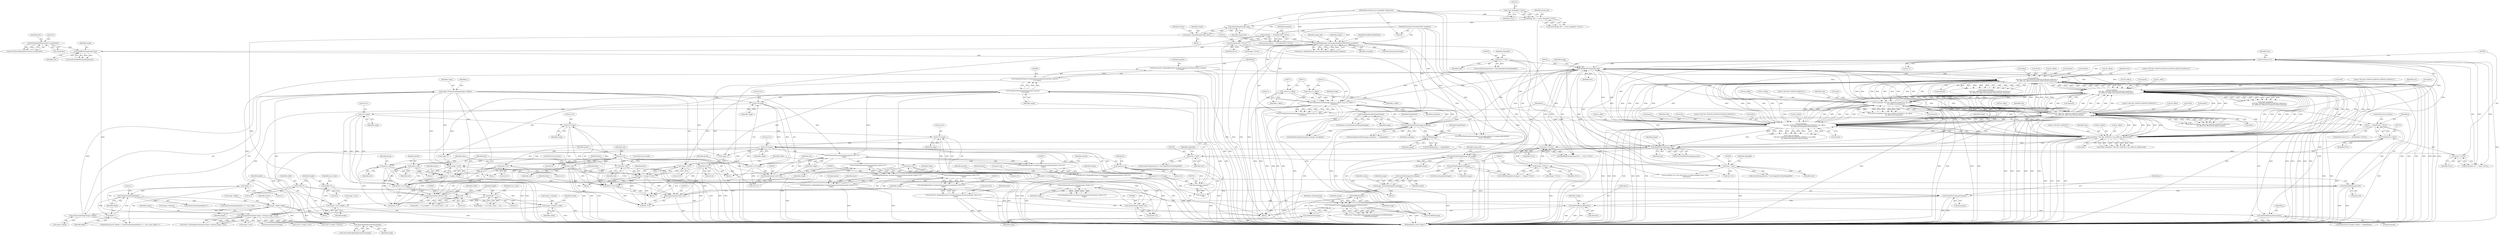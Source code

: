 digraph "0_ImageMagick_a8f9c2aabed37cd6a728532d1aed13ae0f3dfd78@pointer" {
"1000764" [label="(Call,SetPixelAlpha(q,pixel.opacity))"];
"1000737" [label="(Call,SetPixelBlue(q,pixel.blue))"];
"1000732" [label="(Call,SetPixelGreen(q,pixel.green))"];
"1000727" [label="(Call,SetPixelRed(q,pixel.red))"];
"1000721" [label="(Call,q == (PixelPacket *) NULL)"];
"1000707" [label="(Call,q=GetAuthenticPixels(image,(ssize_t) x_offset,(ssize_t) y_offset,1,1,\n          exception))"];
"1000709" [label="(Call,GetAuthenticPixels(image,(ssize_t) x_offset,(ssize_t) y_offset,1,1,\n          exception))"];
"1000438" [label="(Call,ReadBlobString(image,text))"];
"1000771" [label="(Call,SyncAuthenticPixels(image,exception))"];
"1000751" [label="(Call,GetAuthenticIndexQueue(image))"];
"1000104" [label="(MethodParameterIn,ExceptionInfo *exception)"];
"1000380" [label="(Call,SetImageBackgroundColor(image))"];
"1000292" [label="(Call,SetImageExtent(image,image->columns,image->rows))"];
"1000792" [label="(Call,ReadBlobString(image,text))"];
"1000778" [label="(Call,EOFBlob(image))"];
"1000508" [label="(Call,sscanf(text,\n                  \"%ld,%ld: (%lf%*[%,]%lf%*[%,]%lf%*[%,]%lf%*[%,]%lf%*[%,]\",\n                  &x_offset,&y_offset,&red,&green,&blue,&index,&opacity))"];
"1000555" [label="(Call,sscanf(text,\n                  \"%ld,%ld: (%lf%*[%,]%lf%*[%,]%lf%*[%,]%lf%*[%,]\",\n                  &x_offset,&y_offset,&red,&green,&blue,&opacity))"];
"1000461" [label="(Call,sscanf(text,\"%ld,%ld: (%lf%*[%,]%lf%*[%,]\",&x_offset,\n                  &y_offset,&red,&opacity))"];
"1000573" [label="(Call,sscanf(text,\"%ld,%ld: (%lf%*[%,]%lf%*[%,]%lf%*[%,]\",\n              &x_offset,&y_offset,&red,&green,&blue))"];
"1000481" [label="(Call,sscanf(text,\"%ld,%ld: (%lf%*[%,]\",&x_offset,&y_offset,&red))"];
"1000528" [label="(Call,sscanf(text,\n              \"%ld,%ld: (%lf%*[%,]%lf%*[%,]%lf%*[%,]%lf%*[%,]\",&x_offset,\n              &y_offset,&red,&green,&blue,&index))"];
"1000589" [label="(Call,strchr(text,'%'))"];
"1000203" [label="(Call,(char *) text)"];
"1000197" [label="(Call,ReadBlobString(image,text))"];
"1000170" [label="(Call,OpenBlob(image_info,image,ReadBinaryBlobMode,exception))"];
"1000166" [label="(Call,AcquireImage(image_info))"];
"1000126" [label="(Call,image_info != (const ImageInfo *) NULL)"];
"1000103" [label="(MethodParameterIn,const ImageInfo *image_info)"];
"1000128" [label="(Call,(const ImageInfo *) NULL)"];
"1000164" [label="(Call,image=AcquireImage(image_info))"];
"1000153" [label="(Call,exception != (ExceptionInfo *) NULL)"];
"1000155" [label="(Call,(ExceptionInfo *) NULL)"];
"1000190" [label="(Call,ResetMagickMemory(text,0,sizeof(text)))"];
"1000845" [label="(Call,(char *) text)"];
"1000798" [label="(Call,(char *) text)"];
"1000831" [label="(Call,SetImageProgress(image,LoadImagesTag,TellBlob(image),\n          GetBlobSize(image)))"];
"1000836" [label="(Call,GetBlobSize(image))"];
"1000834" [label="(Call,TellBlob(image))"];
"1000825" [label="(Call,image=SyncNextImageInList(image))"];
"1000827" [label="(Call,SyncNextImageInList(image))"];
"1000811" [label="(Call,GetNextImageInList(image))"];
"1000806" [label="(Call,AcquireNextImage(image_info,image))"];
"1000263" [label="(Call,image->columns=width)"];
"1000250" [label="(Call,width == 0)"];
"1000215" [label="(Call,width=0)"];
"1000268" [label="(Call,image->rows=height)"];
"1000254" [label="(Call,height == 0)"];
"1000218" [label="(Call,height=0)"];
"1000711" [label="(Call,(ssize_t) x_offset)"];
"1000714" [label="(Call,(ssize_t) y_offset)"];
"1000723" [label="(Call,(PixelPacket *) NULL)"];
"1000592" [label="(Call,(char *) NULL)"];
"1000441" [label="(Call,(char *) NULL)"];
"1000813" [label="(Call,(Image *) NULL)"];
"1000642" [label="(Call,pixel.red=(MagickRealType) ScaleAnyToQuantum((QuantumAny) (red+0.5),\n          range))"];
"1000646" [label="(Call,(MagickRealType) ScaleAnyToQuantum((QuantumAny) (red+0.5),\n          range))"];
"1000648" [label="(Call,ScaleAnyToQuantum((QuantumAny) (red+0.5),\n          range))"];
"1000649" [label="(Call,(QuantumAny) (red+0.5))"];
"1000596" [label="(Call,red*=0.01*range)"];
"1000598" [label="(Call,0.01*range)"];
"1000382" [label="(Call,range=GetQuantumRange(image->depth))"];
"1000384" [label="(Call,GetQuantumRange(image->depth))"];
"1000285" [label="(Call,image->depth=depth)"];
"1000279" [label="(Call,GetQuantumRange(depth))"];
"1000283" [label="(Call,depth++)"];
"1000274" [label="(Call,depth=1)"];
"1000700" [label="(Call,ScaleAnyToQuantum((QuantumAny) (opacity+\n          0.5),range))"];
"1000701" [label="(Call,(QuantumAny) (opacity+\n          0.5))"];
"1000616" [label="(Call,opacity*=0.01*range)"];
"1000618" [label="(Call,0.01*range)"];
"1000613" [label="(Call,0.01*range)"];
"1000608" [label="(Call,0.01*range)"];
"1000603" [label="(Call,0.01*range)"];
"1000419" [label="(Call,opacity=0.0)"];
"1000687" [label="(Call,ScaleAnyToQuantum((QuantumAny) (index+0.5),\n          range))"];
"1000688" [label="(Call,(QuantumAny) (index+0.5))"];
"1000416" [label="(Call,index=0.0)"];
"1000611" [label="(Call,index*=0.01*range)"];
"1000674" [label="(Call,ScaleAnyToQuantum((QuantumAny) (blue+0.5),\n          range))"];
"1000675" [label="(Call,(QuantumAny) (blue+0.5))"];
"1000606" [label="(Call,blue*=0.01*range)"];
"1000493" [label="(Call,blue=red)"];
"1000407" [label="(Call,red=0.0)"];
"1000413" [label="(Call,blue=0.0)"];
"1000475" [label="(Call,blue=red)"];
"1000635" [label="(Call,blue+=(range+1)/2.0)"];
"1000637" [label="(Call,(range+1)/2.0)"];
"1000661" [label="(Call,ScaleAnyToQuantum((QuantumAny) (green+0.5),\n          range))"];
"1000662" [label="(Call,(QuantumAny) (green+0.5))"];
"1000628" [label="(Call,green+=(range+1)/2.0)"];
"1000630" [label="(Call,(range+1)/2.0)"];
"1000410" [label="(Call,green=0.0)"];
"1000601" [label="(Call,green*=0.01*range)"];
"1000490" [label="(Call,green=red)"];
"1000472" [label="(Call,green=red)"];
"1000655" [label="(Call,pixel.green=(MagickRealType) ScaleAnyToQuantum((QuantumAny) (green+0.5),\n          range))"];
"1000659" [label="(Call,(MagickRealType) ScaleAnyToQuantum((QuantumAny) (green+0.5),\n          range))"];
"1000668" [label="(Call,pixel.blue=(MagickRealType) ScaleAnyToQuantum((QuantumAny) (blue+0.5),\n          range))"];
"1000672" [label="(Call,(MagickRealType) ScaleAnyToQuantum((QuantumAny) (blue+0.5),\n          range))"];
"1000694" [label="(Call,pixel.opacity=(MagickRealType) ScaleAnyToQuantum((QuantumAny) (opacity+\n          0.5),range))"];
"1000698" [label="(Call,(MagickRealType) ScaleAnyToQuantum((QuantumAny) (opacity+\n          0.5),range))"];
"1000694" [label="(Call,pixel.opacity=(MagickRealType) ScaleAnyToQuantum((QuantumAny) (opacity+\n          0.5),range))"];
"1000749" [label="(Call,indexes=GetAuthenticIndexQueue(image))"];
"1000383" [label="(Identifier,range)"];
"1000191" [label="(Identifier,text)"];
"1000667" [label="(Identifier,range)"];
"1000410" [label="(Call,green=0.0)"];
"1000562" [label="(Call,&red)"];
"1000557" [label="(Literal,\"%ld,%ld: (%lf%*[%,]%lf%*[%,]%lf%*[%,]%lf%*[%,]\")"];
"1000556" [label="(Identifier,text)"];
"1000610" [label="(Identifier,range)"];
"1000491" [label="(Identifier,green)"];
"1000199" [label="(Identifier,text)"];
"1000725" [label="(Identifier,NULL)"];
"1000281" [label="(Literal,1)"];
"1000566" [label="(Call,&blue)"];
"1000764" [label="(Call,SetPixelAlpha(q,pixel.opacity))"];
"1000845" [label="(Call,(char *) text)"];
"1000770" [label="(Call,SyncAuthenticPixels(image,exception) == MagickFalse)"];
"1000649" [label="(Call,(QuantumAny) (red+0.5))"];
"1000285" [label="(Call,image->depth=depth)"];
"1000509" [label="(Identifier,text)"];
"1000672" [label="(Call,(MagickRealType) ScaleAnyToQuantum((QuantumAny) (blue+0.5),\n          range))"];
"1000126" [label="(Call,image_info != (const ImageInfo *) NULL)"];
"1000708" [label="(Identifier,q)"];
"1000714" [label="(Call,(ssize_t) y_offset)"];
"1000835" [label="(Identifier,image)"];
"1000250" [label="(Call,width == 0)"];
"1000825" [label="(Call,image=SyncNextImageInList(image))"];
"1000394" [label="(Call,(ssize_t) image->rows)"];
"1000844" [label="(Call,LocaleNCompare((char *) text,MagickID,strlen(MagickID)))"];
"1000495" [label="(Identifier,red)"];
"1000588" [label="(Call,strchr(text,'%') != (char *) NULL)"];
"1000292" [label="(Call,SetImageExtent(image,image->columns,image->rows))"];
"1000416" [label="(Call,index=0.0)"];
"1000437" [label="(Call,ReadBlobString(image,text) == (char *) NULL)"];
"1000510" [label="(Literal,\"%ld,%ld: (%lf%*[%,]%lf%*[%,]%lf%*[%,]%lf%*[%,]%lf%*[%,]\")"];
"1000601" [label="(Call,green*=0.01*range)"];
"1000267" [label="(Identifier,width)"];
"1000664" [label="(Call,green+0.5)"];
"1000805" [label="(Block,)"];
"1000793" [label="(Identifier,image)"];
"1000627" [label="(Block,)"];
"1000103" [label="(MethodParameterIn,const ImageInfo *image_info)"];
"1000614" [label="(Literal,0.01)"];
"1000589" [label="(Call,strchr(text,'%'))"];
"1000680" [label="(Identifier,range)"];
"1000659" [label="(Call,(MagickRealType) ScaleAnyToQuantum((QuantumAny) (green+0.5),\n          range))"];
"1000412" [label="(Literal,0.0)"];
"1000772" [label="(Identifier,image)"];
"1000654" [label="(Identifier,range)"];
"1000105" [label="(Block,)"];
"1000508" [label="(Call,sscanf(text,\n                  \"%ld,%ld: (%lf%*[%,]%lf%*[%,]%lf%*[%,]%lf%*[%,]%lf%*[%,]\",\n                  &x_offset,&y_offset,&red,&green,&blue,&index,&opacity))"];
"1000479" [label="(Call,(void) sscanf(text,\"%ld,%ld: (%lf%*[%,]\",&x_offset,&y_offset,&red))"];
"1000483" [label="(Literal,\"%ld,%ld: (%lf%*[%,]\")"];
"1000277" [label="(Call,(GetQuantumRange(depth)+1) < max_value)"];
"1000598" [label="(Call,0.01*range)"];
"1000738" [label="(Identifier,q)"];
"1000695" [label="(Call,pixel.opacity)"];
"1000575" [label="(Literal,\"%ld,%ld: (%lf%*[%,]%lf%*[%,]%lf%*[%,]\")"];
"1000254" [label="(Call,height == 0)"];
"1000439" [label="(Identifier,image)"];
"1000249" [label="(Call,(width == 0) || (height == 0) || (max_value == 0))"];
"1000751" [label="(Call,GetAuthenticIndexQueue(image))"];
"1000493" [label="(Call,blue=red)"];
"1000798" [label="(Call,(char *) text)"];
"1000401" [label="(Block,)"];
"1000256" [label="(Literal,0)"];
"1000619" [label="(Literal,0.01)"];
"1000827" [label="(Call,SyncNextImageInList(image))"];
"1000470" [label="(Call,&opacity)"];
"1000174" [label="(Identifier,exception)"];
"1000800" [label="(Identifier,text)"];
"1000464" [label="(Call,&x_offset)"];
"1000195" [label="(Call,(void) ReadBlobString(image,text))"];
"1000578" [label="(Call,&y_offset)"];
"1000188" [label="(Call,(void) ResetMagickMemory(text,0,sizeof(text)))"];
"1000533" [label="(Call,&y_offset)"];
"1000490" [label="(Call,green=red)"];
"1000752" [label="(Identifier,image)"];
"1000726" [label="(ControlStructure,continue;)"];
"1000778" [label="(Call,EOFBlob(image))"];
"1000218" [label="(Call,height=0)"];
"1000605" [label="(Identifier,range)"];
"1000519" [label="(Call,&blue)"];
"1000428" [label="(Call,(ssize_t) image->columns)"];
"1000701" [label="(Call,(QuantumAny) (opacity+\n          0.5))"];
"1000643" [label="(Call,pixel.red)"];
"1000515" [label="(Call,&red)"];
"1000739" [label="(Call,pixel.blue)"];
"1000558" [label="(Call,&x_offset)"];
"1000624" [label="(Identifier,image)"];
"1000629" [label="(Identifier,green)"];
"1000494" [label="(Identifier,blue)"];
"1000216" [label="(Identifier,width)"];
"1000766" [label="(Call,pixel.opacity)"];
"1000811" [label="(Call,GetNextImageInList(image))"];
"1000173" [label="(Identifier,ReadBinaryBlobMode)"];
"1000831" [label="(Call,SetImageProgress(image,LoadImagesTag,TellBlob(image),\n          GetBlobSize(image)))"];
"1000721" [label="(Call,q == (PixelPacket *) NULL)"];
"1000611" [label="(Call,index*=0.01*range)"];
"1000716" [label="(Identifier,y_offset)"];
"1000496" [label="(ControlStructure,break;)"];
"1000819" [label="(Call,DestroyImageList(image))"];
"1000531" [label="(Call,&x_offset)"];
"1000206" [label="(Identifier,MagickID)"];
"1000408" [label="(Identifier,red)"];
"1000812" [label="(Identifier,image)"];
"1000417" [label="(Identifier,index)"];
"1000537" [label="(Call,&green)"];
"1000810" [label="(Call,GetNextImageInList(image) == (Image *) NULL)"];
"1000668" [label="(Call,pixel.blue=(MagickRealType) ScaleAnyToQuantum((QuantumAny) (blue+0.5),\n          range))"];
"1000407" [label="(Call,red=0.0)"];
"1000837" [label="(Identifier,image)"];
"1000737" [label="(Call,SetPixelBlue(q,pixel.blue))"];
"1000263" [label="(Call,image->columns=width)"];
"1000193" [label="(Call,sizeof(text))"];
"1000595" [label="(Block,)"];
"1000274" [label="(Call,depth=1)"];
"1000280" [label="(Identifier,depth)"];
"1000661" [label="(Call,ScaleAnyToQuantum((QuantumAny) (green+0.5),\n          range))"];
"1000275" [label="(Identifier,depth)"];
"1000711" [label="(Call,(ssize_t) x_offset)"];
"1000571" [label="(Call,(void) sscanf(text,\"%ld,%ld: (%lf%*[%,]%lf%*[%,]%lf%*[%,]\",\n              &x_offset,&y_offset,&red,&green,&blue))"];
"1000651" [label="(Call,red+0.5)"];
"1000276" [label="(Literal,1)"];
"1000564" [label="(Call,&green)"];
"1000648" [label="(Call,ScaleAnyToQuantum((QuantumAny) (red+0.5),\n          range))"];
"1000171" [label="(Identifier,image_info)"];
"1000463" [label="(Literal,\"%ld,%ld: (%lf%*[%,]%lf%*[%,]\")"];
"1000421" [label="(Literal,0.0)"];
"1000305" [label="(Call,InheritException(exception,&image->exception))"];
"1000458" [label="(Block,)"];
"1000794" [label="(Identifier,text)"];
"1000232" [label="(Call,sscanf(text+32,\"%lu,%lu,%lu,%s\",&width,&height,&max_value,\n      colorspace))"];
"1000644" [label="(Identifier,pixel)"];
"1000541" [label="(Call,&index)"];
"1000612" [label="(Identifier,index)"];
"1000723" [label="(Call,(PixelPacket *) NULL)"];
"1000478" [label="(ControlStructure,break;)"];
"1000720" [label="(ControlStructure,if (q == (PixelPacket *) NULL))"];
"1000631" [label="(Call,range+1)"];
"1000822" [label="(Call,(Image *) NULL)"];
"1000637" [label="(Call,(range+1)/2.0)"];
"1000727" [label="(Call,SetPixelRed(q,pixel.red))"];
"1000513" [label="(Call,&y_offset)"];
"1000477" [label="(Identifier,red)"];
"1000253" [label="(Call,(height == 0) || (max_value == 0))"];
"1000205" [label="(Identifier,text)"];
"1000688" [label="(Call,(QuantumAny) (index+0.5))"];
"1000655" [label="(Call,pixel.green=(MagickRealType) ScaleAnyToQuantum((QuantumAny) (green+0.5),\n          range))"];
"1000289" [label="(Identifier,depth)"];
"1000604" [label="(Literal,0.01)"];
"1000718" [label="(Literal,1)"];
"1000528" [label="(Call,sscanf(text,\n              \"%ld,%ld: (%lf%*[%,]%lf%*[%,]%lf%*[%,]%lf%*[%,]\",&x_offset,\n              &y_offset,&red,&green,&blue,&index))"];
"1000203" [label="(Call,(char *) text)"];
"1000172" [label="(Identifier,image)"];
"1000219" [label="(Identifier,height)"];
"1000155" [label="(Call,(ExceptionInfo *) NULL)"];
"1000482" [label="(Identifier,text)"];
"1000774" [label="(Identifier,MagickFalse)"];
"1000198" [label="(Identifier,image)"];
"1000848" [label="(Identifier,MagickID)"];
"1000125" [label="(Call,assert(image_info != (const ImageInfo *) NULL))"];
"1000782" [label="(Call,ThrowFileException(exception,CorruptImageError,\"UnexpectedEndOfFile\",\n          image->filename))"];
"1000255" [label="(Identifier,height)"];
"1000165" [label="(Identifier,image)"];
"1000279" [label="(Call,GetQuantumRange(depth))"];
"1000385" [label="(Call,image->depth)"];
"1000414" [label="(Identifier,blue)"];
"1000733" [label="(Identifier,q)"];
"1000438" [label="(Call,ReadBlobString(image,text))"];
"1000729" [label="(Call,pixel.red)"];
"1000828" [label="(Identifier,image)"];
"1000634" [label="(Literal,2.0)"];
"1000459" [label="(Call,(void) sscanf(text,\"%ld,%ld: (%lf%*[%,]%lf%*[%,]\",&x_offset,\n                  &y_offset,&red,&opacity))"];
"1000728" [label="(Identifier,q)"];
"1000709" [label="(Call,GetAuthenticPixels(image,(ssize_t) x_offset,(ssize_t) y_offset,1,1,\n          exception))"];
"1000693" [label="(Identifier,range)"];
"1000252" [label="(Literal,0)"];
"1000424" [label="(Identifier,x)"];
"1000197" [label="(Call,ReadBlobString(image,text))"];
"1000167" [label="(Identifier,image_info)"];
"1000836" [label="(Call,GetBlobSize(image))"];
"1000854" [label="(Call,CloseBlob(image))"];
"1000717" [label="(Literal,1)"];
"1000599" [label="(Literal,0.01)"];
"1000580" [label="(Call,&red)"];
"1000272" [label="(Identifier,height)"];
"1000378" [label="(Call,(void) SetImageBackgroundColor(image))"];
"1000484" [label="(Call,&x_offset)"];
"1000582" [label="(Call,&green)"];
"1000185" [label="(Call,(Image *) NULL)"];
"1000620" [label="(Identifier,range)"];
"1000560" [label="(Call,&y_offset)"];
"1000829" [label="(Call,status=SetImageProgress(image,LoadImagesTag,TellBlob(image),\n          GetBlobSize(image)))"];
"1000576" [label="(Call,&x_offset)"];
"1000703" [label="(Call,opacity+\n          0.5)"];
"1000657" [label="(Identifier,pixel)"];
"1000765" [label="(Identifier,q)"];
"1000555" [label="(Call,sscanf(text,\n                  \"%ld,%ld: (%lf%*[%,]%lf%*[%,]%lf%*[%,]%lf%*[%,]\",\n                  &x_offset,&y_offset,&red,&green,&blue,&opacity))"];
"1000710" [label="(Identifier,image)"];
"1000268" [label="(Call,image->rows=height)"];
"1000523" [label="(Call,&opacity)"];
"1000685" [label="(Call,(MagickRealType) ScaleAnyToQuantum((QuantumAny) (index+0.5),\n          range))"];
"1000517" [label="(Call,&green)"];
"1000670" [label="(Identifier,pixel)"];
"1000506" [label="(Call,(void) sscanf(text,\n                  \"%ld,%ld: (%lf%*[%,]%lf%*[%,]%lf%*[%,]%lf%*[%,]%lf%*[%,]\",\n                  &x_offset,&y_offset,&red,&green,&blue,&index,&opacity))"];
"1000706" [label="(Identifier,range)"];
"1000190" [label="(Call,ResetMagickMemory(text,0,sizeof(text)))"];
"1000462" [label="(Identifier,text)"];
"1000474" [label="(Identifier,red)"];
"1000217" [label="(Literal,0)"];
"1000202" [label="(Call,LocaleNCompare((char *) text,MagickID,strlen(MagickID)))"];
"1000382" [label="(Call,range=GetQuantumRange(image->depth))"];
"1000215" [label="(Call,width=0)"];
"1000409" [label="(Literal,0.0)"];
"1000635" [label="(Call,blue+=(range+1)/2.0)"];
"1000488" [label="(Call,&red)"];
"1000600" [label="(Identifier,range)"];
"1000529" [label="(Identifier,text)"];
"1000771" [label="(Call,SyncAuthenticPixels(image,exception))"];
"1000269" [label="(Call,image->rows)"];
"1000707" [label="(Call,q=GetAuthenticPixels(image,(ssize_t) x_offset,(ssize_t) y_offset,1,1,\n          exception))"];
"1000859" [label="(MethodReturn,static Image *)"];
"1000451" [label="(Block,)"];
"1000573" [label="(Call,sscanf(text,\"%ld,%ld: (%lf%*[%,]%lf%*[%,]%lf%*[%,]\",\n              &x_offset,&y_offset,&red,&green,&blue))"];
"1000698" [label="(Call,(MagickRealType) ScaleAnyToQuantum((QuantumAny) (opacity+\n          0.5),range))"];
"1000683" [label="(Identifier,pixel)"];
"1000813" [label="(Call,(Image *) NULL)"];
"1000418" [label="(Literal,0.0)"];
"1000674" [label="(Call,ScaleAnyToQuantum((QuantumAny) (blue+0.5),\n          range))"];
"1000521" [label="(Call,&index)"];
"1000780" [label="(Identifier,MagickFalse)"];
"1000719" [label="(Identifier,exception)"];
"1000154" [label="(Identifier,exception)"];
"1000511" [label="(Call,&x_offset)"];
"1000636" [label="(Identifier,blue)"];
"1000568" [label="(Call,&opacity)"];
"1000290" [label="(Call,status=SetImageExtent(image,image->columns,image->rows))"];
"1000170" [label="(Call,OpenBlob(image_info,image,ReadBinaryBlobMode,exception))"];
"1000526" [label="(Call,(void) sscanf(text,\n              \"%ld,%ld: (%lf%*[%,]%lf%*[%,]%lf%*[%,]%lf%*[%,]\",&x_offset,\n              &y_offset,&red,&green,&blue,&index))"];
"1000164" [label="(Call,image=AcquireImage(image_info))"];
"1000535" [label="(Call,&red)"];
"1000801" [label="(Identifier,MagickID)"];
"1000777" [label="(Call,EOFBlob(image) != MagickFalse)"];
"1000380" [label="(Call,SetImageBackgroundColor(image))"];
"1000441" [label="(Call,(char *) NULL)"];
"1000284" [label="(Identifier,depth)"];
"1000411" [label="(Identifier,green)"];
"1000104" [label="(MethodParameterIn,ExceptionInfo *exception)"];
"1000492" [label="(Identifier,red)"];
"1000283" [label="(Call,depth++)"];
"1000443" [label="(Identifier,NULL)"];
"1000628" [label="(Call,green+=(range+1)/2.0)"];
"1000638" [label="(Call,range+1)"];
"1000616" [label="(Call,opacity*=0.01*range)"];
"1000222" [label="(Identifier,max_value)"];
"1000530" [label="(Literal,\"%ld,%ld: (%lf%*[%,]%lf%*[%,]%lf%*[%,]%lf%*[%,]\")"];
"1000294" [label="(Call,image->columns)"];
"1000815" [label="(Identifier,NULL)"];
"1000435" [label="(Block,)"];
"1000419" [label="(Call,opacity=0.0)"];
"1000646" [label="(Call,(MagickRealType) ScaleAnyToQuantum((QuantumAny) (red+0.5),\n          range))"];
"1000607" [label="(Identifier,blue)"];
"1000553" [label="(Call,(void) sscanf(text,\n                  \"%ld,%ld: (%lf%*[%,]%lf%*[%,]%lf%*[%,]%lf%*[%,]\",\n                  &x_offset,&y_offset,&red,&green,&blue,&opacity))"];
"1000291" [label="(Identifier,status)"];
"1000293" [label="(Identifier,image)"];
"1000182" [label="(Call,DestroyImageList(image))"];
"1000713" [label="(Identifier,x_offset)"];
"1000615" [label="(Identifier,range)"];
"1000574" [label="(Identifier,text)"];
"1000656" [label="(Call,pixel.green)"];
"1000807" [label="(Identifier,image_info)"];
"1000168" [label="(Call,status=OpenBlob(image_info,image,ReadBinaryBlobMode,exception))"];
"1000169" [label="(Identifier,status)"];
"1000440" [label="(Identifier,text)"];
"1000834" [label="(Call,TellBlob(image))"];
"1000669" [label="(Call,pixel.blue)"];
"1000130" [label="(Identifier,NULL)"];
"1000220" [label="(Literal,0)"];
"1000677" [label="(Call,blue+0.5)"];
"1000594" [label="(Identifier,NULL)"];
"1000808" [label="(Identifier,image)"];
"1000157" [label="(Identifier,NULL)"];
"1000662" [label="(Call,(QuantumAny) (green+0.5))"];
"1000461" [label="(Call,sscanf(text,\"%ld,%ld: (%lf%*[%,]%lf%*[%,]\",&x_offset,\n                  &y_offset,&red,&opacity))"];
"1000591" [label="(Literal,'%')"];
"1000630" [label="(Call,(range+1)/2.0)"];
"1000606" [label="(Call,blue*=0.01*range)"];
"1000797" [label="(Call,LocaleNCompare((char *) text,MagickID,strlen(MagickID)))"];
"1000675" [label="(Call,(QuantumAny) (blue+0.5))"];
"1000273" [label="(ControlStructure,for (depth=1; (GetQuantumRange(depth)+1) < max_value; depth++))"];
"1000413" [label="(Call,blue=0.0)"];
"1000806" [label="(Call,AcquireNextImage(image_info,image))"];
"1000590" [label="(Identifier,text)"];
"1000847" [label="(Identifier,text)"];
"1000732" [label="(Call,SetPixelGreen(q,pixel.green))"];
"1000468" [label="(Call,&red)"];
"1000128" [label="(Call,(const ImageInfo *) NULL)"];
"1000830" [label="(Identifier,status)"];
"1000415" [label="(Literal,0.0)"];
"1000192" [label="(Literal,0)"];
"1000381" [label="(Identifier,image)"];
"1000779" [label="(Identifier,image)"];
"1000613" [label="(Call,0.01*range)"];
"1000466" [label="(Call,&y_offset)"];
"1000472" [label="(Call,green=red)"];
"1000833" [label="(Identifier,LoadImagesTag)"];
"1000270" [label="(Identifier,image)"];
"1000420" [label="(Identifier,opacity)"];
"1000233" [label="(Call,text+32)"];
"1000475" [label="(Call,blue=red)"];
"1000722" [label="(Identifier,q)"];
"1000700" [label="(Call,ScaleAnyToQuantum((QuantumAny) (opacity+\n          0.5),range))"];
"1000476" [label="(Identifier,blue)"];
"1000596" [label="(Call,red*=0.01*range)"];
"1000539" [label="(Call,&blue)"];
"1000166" [label="(Call,AcquireImage(image_info))"];
"1000609" [label="(Literal,0.01)"];
"1000826" [label="(Identifier,image)"];
"1000618" [label="(Call,0.01*range)"];
"1000481" [label="(Call,sscanf(text,\"%ld,%ld: (%lf%*[%,]\",&x_offset,&y_offset,&red))"];
"1000734" [label="(Call,pixel.green)"];
"1000642" [label="(Call,pixel.red=(MagickRealType) ScaleAnyToQuantum((QuantumAny) (red+0.5),\n          range))"];
"1000390" [label="(Identifier,y)"];
"1000264" [label="(Call,image->columns)"];
"1000603" [label="(Call,0.01*range)"];
"1000297" [label="(Call,image->rows)"];
"1000758" [label="(ControlStructure,if (image->matte != MagickFalse))"];
"1000592" [label="(Call,(char *) NULL)"];
"1000690" [label="(Call,index+0.5)"];
"1000602" [label="(Identifier,green)"];
"1000608" [label="(Call,0.01*range)"];
"1000773" [label="(Identifier,exception)"];
"1000641" [label="(Literal,2.0)"];
"1000153" [label="(Call,exception != (ExceptionInfo *) NULL)"];
"1000251" [label="(Identifier,width)"];
"1000214" [label="(Block,)"];
"1000152" [label="(Call,assert(exception != (ExceptionInfo *) NULL))"];
"1000792" [label="(Call,ReadBlobString(image,text))"];
"1000745" [label="(Identifier,image)"];
"1000584" [label="(Call,&blue)"];
"1000127" [label="(Identifier,image_info)"];
"1000384" [label="(Call,GetQuantumRange(image->depth))"];
"1000790" [label="(Call,(void) ReadBlobString(image,text))"];
"1000278" [label="(Call,GetQuantumRange(depth)+1)"];
"1000473" [label="(Identifier,green)"];
"1000258" [label="(Identifier,max_value)"];
"1000597" [label="(Identifier,red)"];
"1000687" [label="(Call,ScaleAnyToQuantum((QuantumAny) (index+0.5),\n          range))"];
"1000286" [label="(Call,image->depth)"];
"1000486" [label="(Call,&y_offset)"];
"1000312" [label="(Call,DestroyImageList(image))"];
"1000617" [label="(Identifier,opacity)"];
"1000832" [label="(Identifier,image)"];
"1000764" -> "1000758"  [label="AST: "];
"1000764" -> "1000766"  [label="CFG: "];
"1000765" -> "1000764"  [label="AST: "];
"1000766" -> "1000764"  [label="AST: "];
"1000772" -> "1000764"  [label="CFG: "];
"1000764" -> "1000859"  [label="DDG: "];
"1000764" -> "1000859"  [label="DDG: "];
"1000764" -> "1000859"  [label="DDG: "];
"1000737" -> "1000764"  [label="DDG: "];
"1000694" -> "1000764"  [label="DDG: "];
"1000737" -> "1000435"  [label="AST: "];
"1000737" -> "1000739"  [label="CFG: "];
"1000738" -> "1000737"  [label="AST: "];
"1000739" -> "1000737"  [label="AST: "];
"1000745" -> "1000737"  [label="CFG: "];
"1000737" -> "1000859"  [label="DDG: "];
"1000737" -> "1000859"  [label="DDG: "];
"1000737" -> "1000859"  [label="DDG: "];
"1000732" -> "1000737"  [label="DDG: "];
"1000668" -> "1000737"  [label="DDG: "];
"1000732" -> "1000435"  [label="AST: "];
"1000732" -> "1000734"  [label="CFG: "];
"1000733" -> "1000732"  [label="AST: "];
"1000734" -> "1000732"  [label="AST: "];
"1000738" -> "1000732"  [label="CFG: "];
"1000732" -> "1000859"  [label="DDG: "];
"1000732" -> "1000859"  [label="DDG: "];
"1000727" -> "1000732"  [label="DDG: "];
"1000655" -> "1000732"  [label="DDG: "];
"1000727" -> "1000435"  [label="AST: "];
"1000727" -> "1000729"  [label="CFG: "];
"1000728" -> "1000727"  [label="AST: "];
"1000729" -> "1000727"  [label="AST: "];
"1000733" -> "1000727"  [label="CFG: "];
"1000727" -> "1000859"  [label="DDG: "];
"1000727" -> "1000859"  [label="DDG: "];
"1000721" -> "1000727"  [label="DDG: "];
"1000642" -> "1000727"  [label="DDG: "];
"1000721" -> "1000720"  [label="AST: "];
"1000721" -> "1000723"  [label="CFG: "];
"1000722" -> "1000721"  [label="AST: "];
"1000723" -> "1000721"  [label="AST: "];
"1000726" -> "1000721"  [label="CFG: "];
"1000728" -> "1000721"  [label="CFG: "];
"1000721" -> "1000859"  [label="DDG: "];
"1000721" -> "1000859"  [label="DDG: "];
"1000721" -> "1000859"  [label="DDG: "];
"1000707" -> "1000721"  [label="DDG: "];
"1000723" -> "1000721"  [label="DDG: "];
"1000707" -> "1000435"  [label="AST: "];
"1000707" -> "1000709"  [label="CFG: "];
"1000708" -> "1000707"  [label="AST: "];
"1000709" -> "1000707"  [label="AST: "];
"1000722" -> "1000707"  [label="CFG: "];
"1000707" -> "1000859"  [label="DDG: "];
"1000709" -> "1000707"  [label="DDG: "];
"1000709" -> "1000707"  [label="DDG: "];
"1000709" -> "1000707"  [label="DDG: "];
"1000709" -> "1000707"  [label="DDG: "];
"1000709" -> "1000707"  [label="DDG: "];
"1000709" -> "1000719"  [label="CFG: "];
"1000710" -> "1000709"  [label="AST: "];
"1000711" -> "1000709"  [label="AST: "];
"1000714" -> "1000709"  [label="AST: "];
"1000717" -> "1000709"  [label="AST: "];
"1000718" -> "1000709"  [label="AST: "];
"1000719" -> "1000709"  [label="AST: "];
"1000709" -> "1000859"  [label="DDG: "];
"1000709" -> "1000859"  [label="DDG: "];
"1000709" -> "1000859"  [label="DDG: "];
"1000709" -> "1000292"  [label="DDG: "];
"1000709" -> "1000305"  [label="DDG: "];
"1000709" -> "1000438"  [label="DDG: "];
"1000438" -> "1000709"  [label="DDG: "];
"1000711" -> "1000709"  [label="DDG: "];
"1000714" -> "1000709"  [label="DDG: "];
"1000771" -> "1000709"  [label="DDG: "];
"1000170" -> "1000709"  [label="DDG: "];
"1000104" -> "1000709"  [label="DDG: "];
"1000709" -> "1000751"  [label="DDG: "];
"1000709" -> "1000771"  [label="DDG: "];
"1000709" -> "1000771"  [label="DDG: "];
"1000709" -> "1000778"  [label="DDG: "];
"1000709" -> "1000782"  [label="DDG: "];
"1000709" -> "1000854"  [label="DDG: "];
"1000438" -> "1000437"  [label="AST: "];
"1000438" -> "1000440"  [label="CFG: "];
"1000439" -> "1000438"  [label="AST: "];
"1000440" -> "1000438"  [label="AST: "];
"1000442" -> "1000438"  [label="CFG: "];
"1000438" -> "1000859"  [label="DDG: "];
"1000438" -> "1000437"  [label="DDG: "];
"1000438" -> "1000437"  [label="DDG: "];
"1000771" -> "1000438"  [label="DDG: "];
"1000380" -> "1000438"  [label="DDG: "];
"1000508" -> "1000438"  [label="DDG: "];
"1000589" -> "1000438"  [label="DDG: "];
"1000555" -> "1000438"  [label="DDG: "];
"1000573" -> "1000438"  [label="DDG: "];
"1000528" -> "1000438"  [label="DDG: "];
"1000481" -> "1000438"  [label="DDG: "];
"1000461" -> "1000438"  [label="DDG: "];
"1000203" -> "1000438"  [label="DDG: "];
"1000845" -> "1000438"  [label="DDG: "];
"1000438" -> "1000461"  [label="DDG: "];
"1000438" -> "1000481"  [label="DDG: "];
"1000438" -> "1000508"  [label="DDG: "];
"1000438" -> "1000528"  [label="DDG: "];
"1000438" -> "1000555"  [label="DDG: "];
"1000438" -> "1000573"  [label="DDG: "];
"1000438" -> "1000778"  [label="DDG: "];
"1000438" -> "1000792"  [label="DDG: "];
"1000438" -> "1000854"  [label="DDG: "];
"1000771" -> "1000770"  [label="AST: "];
"1000771" -> "1000773"  [label="CFG: "];
"1000772" -> "1000771"  [label="AST: "];
"1000773" -> "1000771"  [label="AST: "];
"1000774" -> "1000771"  [label="CFG: "];
"1000771" -> "1000859"  [label="DDG: "];
"1000771" -> "1000305"  [label="DDG: "];
"1000771" -> "1000770"  [label="DDG: "];
"1000771" -> "1000770"  [label="DDG: "];
"1000751" -> "1000771"  [label="DDG: "];
"1000104" -> "1000771"  [label="DDG: "];
"1000771" -> "1000778"  [label="DDG: "];
"1000771" -> "1000782"  [label="DDG: "];
"1000771" -> "1000854"  [label="DDG: "];
"1000751" -> "1000749"  [label="AST: "];
"1000751" -> "1000752"  [label="CFG: "];
"1000752" -> "1000751"  [label="AST: "];
"1000749" -> "1000751"  [label="CFG: "];
"1000751" -> "1000749"  [label="DDG: "];
"1000104" -> "1000102"  [label="AST: "];
"1000104" -> "1000859"  [label="DDG: "];
"1000104" -> "1000153"  [label="DDG: "];
"1000104" -> "1000170"  [label="DDG: "];
"1000104" -> "1000305"  [label="DDG: "];
"1000104" -> "1000782"  [label="DDG: "];
"1000380" -> "1000378"  [label="AST: "];
"1000380" -> "1000381"  [label="CFG: "];
"1000381" -> "1000380"  [label="AST: "];
"1000378" -> "1000380"  [label="CFG: "];
"1000380" -> "1000378"  [label="DDG: "];
"1000292" -> "1000380"  [label="DDG: "];
"1000380" -> "1000778"  [label="DDG: "];
"1000292" -> "1000290"  [label="AST: "];
"1000292" -> "1000297"  [label="CFG: "];
"1000293" -> "1000292"  [label="AST: "];
"1000294" -> "1000292"  [label="AST: "];
"1000297" -> "1000292"  [label="AST: "];
"1000290" -> "1000292"  [label="CFG: "];
"1000292" -> "1000859"  [label="DDG: "];
"1000292" -> "1000859"  [label="DDG: "];
"1000292" -> "1000290"  [label="DDG: "];
"1000292" -> "1000290"  [label="DDG: "];
"1000292" -> "1000290"  [label="DDG: "];
"1000792" -> "1000292"  [label="DDG: "];
"1000831" -> "1000292"  [label="DDG: "];
"1000197" -> "1000292"  [label="DDG: "];
"1000263" -> "1000292"  [label="DDG: "];
"1000268" -> "1000292"  [label="DDG: "];
"1000292" -> "1000312"  [label="DDG: "];
"1000292" -> "1000394"  [label="DDG: "];
"1000292" -> "1000428"  [label="DDG: "];
"1000792" -> "1000790"  [label="AST: "];
"1000792" -> "1000794"  [label="CFG: "];
"1000793" -> "1000792"  [label="AST: "];
"1000794" -> "1000792"  [label="AST: "];
"1000790" -> "1000792"  [label="CFG: "];
"1000792" -> "1000790"  [label="DDG: "];
"1000792" -> "1000790"  [label="DDG: "];
"1000778" -> "1000792"  [label="DDG: "];
"1000508" -> "1000792"  [label="DDG: "];
"1000589" -> "1000792"  [label="DDG: "];
"1000555" -> "1000792"  [label="DDG: "];
"1000573" -> "1000792"  [label="DDG: "];
"1000528" -> "1000792"  [label="DDG: "];
"1000481" -> "1000792"  [label="DDG: "];
"1000461" -> "1000792"  [label="DDG: "];
"1000203" -> "1000792"  [label="DDG: "];
"1000845" -> "1000792"  [label="DDG: "];
"1000792" -> "1000798"  [label="DDG: "];
"1000792" -> "1000806"  [label="DDG: "];
"1000792" -> "1000854"  [label="DDG: "];
"1000778" -> "1000777"  [label="AST: "];
"1000778" -> "1000779"  [label="CFG: "];
"1000779" -> "1000778"  [label="AST: "];
"1000780" -> "1000778"  [label="CFG: "];
"1000778" -> "1000777"  [label="DDG: "];
"1000778" -> "1000854"  [label="DDG: "];
"1000508" -> "1000506"  [label="AST: "];
"1000508" -> "1000523"  [label="CFG: "];
"1000509" -> "1000508"  [label="AST: "];
"1000510" -> "1000508"  [label="AST: "];
"1000511" -> "1000508"  [label="AST: "];
"1000513" -> "1000508"  [label="AST: "];
"1000515" -> "1000508"  [label="AST: "];
"1000517" -> "1000508"  [label="AST: "];
"1000519" -> "1000508"  [label="AST: "];
"1000521" -> "1000508"  [label="AST: "];
"1000523" -> "1000508"  [label="AST: "];
"1000506" -> "1000508"  [label="CFG: "];
"1000508" -> "1000859"  [label="DDG: "];
"1000508" -> "1000859"  [label="DDG: "];
"1000508" -> "1000859"  [label="DDG: "];
"1000508" -> "1000859"  [label="DDG: "];
"1000508" -> "1000859"  [label="DDG: "];
"1000508" -> "1000859"  [label="DDG: "];
"1000508" -> "1000859"  [label="DDG: "];
"1000508" -> "1000859"  [label="DDG: "];
"1000508" -> "1000461"  [label="DDG: "];
"1000508" -> "1000461"  [label="DDG: "];
"1000508" -> "1000461"  [label="DDG: "];
"1000508" -> "1000461"  [label="DDG: "];
"1000508" -> "1000481"  [label="DDG: "];
"1000508" -> "1000481"  [label="DDG: "];
"1000508" -> "1000481"  [label="DDG: "];
"1000508" -> "1000506"  [label="DDG: "];
"1000508" -> "1000506"  [label="DDG: "];
"1000508" -> "1000506"  [label="DDG: "];
"1000508" -> "1000506"  [label="DDG: "];
"1000508" -> "1000506"  [label="DDG: "];
"1000508" -> "1000506"  [label="DDG: "];
"1000508" -> "1000506"  [label="DDG: "];
"1000508" -> "1000506"  [label="DDG: "];
"1000508" -> "1000506"  [label="DDG: "];
"1000555" -> "1000508"  [label="DDG: "];
"1000555" -> "1000508"  [label="DDG: "];
"1000555" -> "1000508"  [label="DDG: "];
"1000555" -> "1000508"  [label="DDG: "];
"1000555" -> "1000508"  [label="DDG: "];
"1000555" -> "1000508"  [label="DDG: "];
"1000461" -> "1000508"  [label="DDG: "];
"1000461" -> "1000508"  [label="DDG: "];
"1000461" -> "1000508"  [label="DDG: "];
"1000461" -> "1000508"  [label="DDG: "];
"1000573" -> "1000508"  [label="DDG: "];
"1000573" -> "1000508"  [label="DDG: "];
"1000573" -> "1000508"  [label="DDG: "];
"1000573" -> "1000508"  [label="DDG: "];
"1000573" -> "1000508"  [label="DDG: "];
"1000481" -> "1000508"  [label="DDG: "];
"1000481" -> "1000508"  [label="DDG: "];
"1000481" -> "1000508"  [label="DDG: "];
"1000528" -> "1000508"  [label="DDG: "];
"1000528" -> "1000508"  [label="DDG: "];
"1000528" -> "1000508"  [label="DDG: "];
"1000528" -> "1000508"  [label="DDG: "];
"1000528" -> "1000508"  [label="DDG: "];
"1000528" -> "1000508"  [label="DDG: "];
"1000508" -> "1000528"  [label="DDG: "];
"1000508" -> "1000528"  [label="DDG: "];
"1000508" -> "1000528"  [label="DDG: "];
"1000508" -> "1000528"  [label="DDG: "];
"1000508" -> "1000528"  [label="DDG: "];
"1000508" -> "1000528"  [label="DDG: "];
"1000508" -> "1000555"  [label="DDG: "];
"1000508" -> "1000555"  [label="DDG: "];
"1000508" -> "1000555"  [label="DDG: "];
"1000508" -> "1000555"  [label="DDG: "];
"1000508" -> "1000555"  [label="DDG: "];
"1000508" -> "1000555"  [label="DDG: "];
"1000508" -> "1000573"  [label="DDG: "];
"1000508" -> "1000573"  [label="DDG: "];
"1000508" -> "1000573"  [label="DDG: "];
"1000508" -> "1000573"  [label="DDG: "];
"1000508" -> "1000573"  [label="DDG: "];
"1000508" -> "1000589"  [label="DDG: "];
"1000555" -> "1000553"  [label="AST: "];
"1000555" -> "1000568"  [label="CFG: "];
"1000556" -> "1000555"  [label="AST: "];
"1000557" -> "1000555"  [label="AST: "];
"1000558" -> "1000555"  [label="AST: "];
"1000560" -> "1000555"  [label="AST: "];
"1000562" -> "1000555"  [label="AST: "];
"1000564" -> "1000555"  [label="AST: "];
"1000566" -> "1000555"  [label="AST: "];
"1000568" -> "1000555"  [label="AST: "];
"1000553" -> "1000555"  [label="CFG: "];
"1000555" -> "1000859"  [label="DDG: "];
"1000555" -> "1000859"  [label="DDG: "];
"1000555" -> "1000859"  [label="DDG: "];
"1000555" -> "1000859"  [label="DDG: "];
"1000555" -> "1000859"  [label="DDG: "];
"1000555" -> "1000859"  [label="DDG: "];
"1000555" -> "1000859"  [label="DDG: "];
"1000555" -> "1000461"  [label="DDG: "];
"1000555" -> "1000461"  [label="DDG: "];
"1000555" -> "1000461"  [label="DDG: "];
"1000555" -> "1000461"  [label="DDG: "];
"1000555" -> "1000481"  [label="DDG: "];
"1000555" -> "1000481"  [label="DDG: "];
"1000555" -> "1000481"  [label="DDG: "];
"1000555" -> "1000528"  [label="DDG: "];
"1000555" -> "1000528"  [label="DDG: "];
"1000555" -> "1000528"  [label="DDG: "];
"1000555" -> "1000528"  [label="DDG: "];
"1000555" -> "1000528"  [label="DDG: "];
"1000555" -> "1000553"  [label="DDG: "];
"1000555" -> "1000553"  [label="DDG: "];
"1000555" -> "1000553"  [label="DDG: "];
"1000555" -> "1000553"  [label="DDG: "];
"1000555" -> "1000553"  [label="DDG: "];
"1000555" -> "1000553"  [label="DDG: "];
"1000555" -> "1000553"  [label="DDG: "];
"1000555" -> "1000553"  [label="DDG: "];
"1000461" -> "1000555"  [label="DDG: "];
"1000461" -> "1000555"  [label="DDG: "];
"1000461" -> "1000555"  [label="DDG: "];
"1000461" -> "1000555"  [label="DDG: "];
"1000573" -> "1000555"  [label="DDG: "];
"1000573" -> "1000555"  [label="DDG: "];
"1000573" -> "1000555"  [label="DDG: "];
"1000573" -> "1000555"  [label="DDG: "];
"1000573" -> "1000555"  [label="DDG: "];
"1000481" -> "1000555"  [label="DDG: "];
"1000481" -> "1000555"  [label="DDG: "];
"1000481" -> "1000555"  [label="DDG: "];
"1000528" -> "1000555"  [label="DDG: "];
"1000528" -> "1000555"  [label="DDG: "];
"1000528" -> "1000555"  [label="DDG: "];
"1000528" -> "1000555"  [label="DDG: "];
"1000528" -> "1000555"  [label="DDG: "];
"1000555" -> "1000573"  [label="DDG: "];
"1000555" -> "1000573"  [label="DDG: "];
"1000555" -> "1000573"  [label="DDG: "];
"1000555" -> "1000573"  [label="DDG: "];
"1000555" -> "1000573"  [label="DDG: "];
"1000555" -> "1000589"  [label="DDG: "];
"1000461" -> "1000459"  [label="AST: "];
"1000461" -> "1000470"  [label="CFG: "];
"1000462" -> "1000461"  [label="AST: "];
"1000463" -> "1000461"  [label="AST: "];
"1000464" -> "1000461"  [label="AST: "];
"1000466" -> "1000461"  [label="AST: "];
"1000468" -> "1000461"  [label="AST: "];
"1000470" -> "1000461"  [label="AST: "];
"1000459" -> "1000461"  [label="CFG: "];
"1000461" -> "1000859"  [label="DDG: "];
"1000461" -> "1000859"  [label="DDG: "];
"1000461" -> "1000859"  [label="DDG: "];
"1000461" -> "1000859"  [label="DDG: "];
"1000461" -> "1000859"  [label="DDG: "];
"1000461" -> "1000459"  [label="DDG: "];
"1000461" -> "1000459"  [label="DDG: "];
"1000461" -> "1000459"  [label="DDG: "];
"1000461" -> "1000459"  [label="DDG: "];
"1000461" -> "1000459"  [label="DDG: "];
"1000461" -> "1000459"  [label="DDG: "];
"1000573" -> "1000461"  [label="DDG: "];
"1000573" -> "1000461"  [label="DDG: "];
"1000573" -> "1000461"  [label="DDG: "];
"1000481" -> "1000461"  [label="DDG: "];
"1000481" -> "1000461"  [label="DDG: "];
"1000481" -> "1000461"  [label="DDG: "];
"1000528" -> "1000461"  [label="DDG: "];
"1000528" -> "1000461"  [label="DDG: "];
"1000528" -> "1000461"  [label="DDG: "];
"1000461" -> "1000481"  [label="DDG: "];
"1000461" -> "1000481"  [label="DDG: "];
"1000461" -> "1000481"  [label="DDG: "];
"1000461" -> "1000528"  [label="DDG: "];
"1000461" -> "1000528"  [label="DDG: "];
"1000461" -> "1000528"  [label="DDG: "];
"1000461" -> "1000573"  [label="DDG: "];
"1000461" -> "1000573"  [label="DDG: "];
"1000461" -> "1000573"  [label="DDG: "];
"1000461" -> "1000589"  [label="DDG: "];
"1000573" -> "1000571"  [label="AST: "];
"1000573" -> "1000584"  [label="CFG: "];
"1000574" -> "1000573"  [label="AST: "];
"1000575" -> "1000573"  [label="AST: "];
"1000576" -> "1000573"  [label="AST: "];
"1000578" -> "1000573"  [label="AST: "];
"1000580" -> "1000573"  [label="AST: "];
"1000582" -> "1000573"  [label="AST: "];
"1000584" -> "1000573"  [label="AST: "];
"1000571" -> "1000573"  [label="CFG: "];
"1000573" -> "1000859"  [label="DDG: "];
"1000573" -> "1000859"  [label="DDG: "];
"1000573" -> "1000859"  [label="DDG: "];
"1000573" -> "1000859"  [label="DDG: "];
"1000573" -> "1000859"  [label="DDG: "];
"1000573" -> "1000859"  [label="DDG: "];
"1000573" -> "1000481"  [label="DDG: "];
"1000573" -> "1000481"  [label="DDG: "];
"1000573" -> "1000481"  [label="DDG: "];
"1000573" -> "1000528"  [label="DDG: "];
"1000573" -> "1000528"  [label="DDG: "];
"1000573" -> "1000528"  [label="DDG: "];
"1000573" -> "1000528"  [label="DDG: "];
"1000573" -> "1000528"  [label="DDG: "];
"1000573" -> "1000571"  [label="DDG: "];
"1000573" -> "1000571"  [label="DDG: "];
"1000573" -> "1000571"  [label="DDG: "];
"1000573" -> "1000571"  [label="DDG: "];
"1000573" -> "1000571"  [label="DDG: "];
"1000573" -> "1000571"  [label="DDG: "];
"1000573" -> "1000571"  [label="DDG: "];
"1000481" -> "1000573"  [label="DDG: "];
"1000481" -> "1000573"  [label="DDG: "];
"1000481" -> "1000573"  [label="DDG: "];
"1000528" -> "1000573"  [label="DDG: "];
"1000528" -> "1000573"  [label="DDG: "];
"1000528" -> "1000573"  [label="DDG: "];
"1000528" -> "1000573"  [label="DDG: "];
"1000528" -> "1000573"  [label="DDG: "];
"1000573" -> "1000589"  [label="DDG: "];
"1000481" -> "1000479"  [label="AST: "];
"1000481" -> "1000488"  [label="CFG: "];
"1000482" -> "1000481"  [label="AST: "];
"1000483" -> "1000481"  [label="AST: "];
"1000484" -> "1000481"  [label="AST: "];
"1000486" -> "1000481"  [label="AST: "];
"1000488" -> "1000481"  [label="AST: "];
"1000479" -> "1000481"  [label="CFG: "];
"1000481" -> "1000859"  [label="DDG: "];
"1000481" -> "1000859"  [label="DDG: "];
"1000481" -> "1000859"  [label="DDG: "];
"1000481" -> "1000859"  [label="DDG: "];
"1000481" -> "1000479"  [label="DDG: "];
"1000481" -> "1000479"  [label="DDG: "];
"1000481" -> "1000479"  [label="DDG: "];
"1000481" -> "1000479"  [label="DDG: "];
"1000481" -> "1000479"  [label="DDG: "];
"1000528" -> "1000481"  [label="DDG: "];
"1000528" -> "1000481"  [label="DDG: "];
"1000528" -> "1000481"  [label="DDG: "];
"1000481" -> "1000528"  [label="DDG: "];
"1000481" -> "1000528"  [label="DDG: "];
"1000481" -> "1000528"  [label="DDG: "];
"1000481" -> "1000589"  [label="DDG: "];
"1000528" -> "1000526"  [label="AST: "];
"1000528" -> "1000541"  [label="CFG: "];
"1000529" -> "1000528"  [label="AST: "];
"1000530" -> "1000528"  [label="AST: "];
"1000531" -> "1000528"  [label="AST: "];
"1000533" -> "1000528"  [label="AST: "];
"1000535" -> "1000528"  [label="AST: "];
"1000537" -> "1000528"  [label="AST: "];
"1000539" -> "1000528"  [label="AST: "];
"1000541" -> "1000528"  [label="AST: "];
"1000526" -> "1000528"  [label="CFG: "];
"1000528" -> "1000859"  [label="DDG: "];
"1000528" -> "1000859"  [label="DDG: "];
"1000528" -> "1000859"  [label="DDG: "];
"1000528" -> "1000859"  [label="DDG: "];
"1000528" -> "1000859"  [label="DDG: "];
"1000528" -> "1000859"  [label="DDG: "];
"1000528" -> "1000859"  [label="DDG: "];
"1000528" -> "1000526"  [label="DDG: "];
"1000528" -> "1000526"  [label="DDG: "];
"1000528" -> "1000526"  [label="DDG: "];
"1000528" -> "1000526"  [label="DDG: "];
"1000528" -> "1000526"  [label="DDG: "];
"1000528" -> "1000526"  [label="DDG: "];
"1000528" -> "1000526"  [label="DDG: "];
"1000528" -> "1000526"  [label="DDG: "];
"1000528" -> "1000589"  [label="DDG: "];
"1000589" -> "1000588"  [label="AST: "];
"1000589" -> "1000591"  [label="CFG: "];
"1000590" -> "1000589"  [label="AST: "];
"1000591" -> "1000589"  [label="AST: "];
"1000593" -> "1000589"  [label="CFG: "];
"1000589" -> "1000859"  [label="DDG: "];
"1000589" -> "1000588"  [label="DDG: "];
"1000589" -> "1000588"  [label="DDG: "];
"1000589" -> "1000845"  [label="DDG: "];
"1000203" -> "1000202"  [label="AST: "];
"1000203" -> "1000205"  [label="CFG: "];
"1000204" -> "1000203"  [label="AST: "];
"1000205" -> "1000203"  [label="AST: "];
"1000206" -> "1000203"  [label="CFG: "];
"1000203" -> "1000202"  [label="DDG: "];
"1000197" -> "1000203"  [label="DDG: "];
"1000203" -> "1000232"  [label="DDG: "];
"1000203" -> "1000233"  [label="DDG: "];
"1000197" -> "1000195"  [label="AST: "];
"1000197" -> "1000199"  [label="CFG: "];
"1000198" -> "1000197"  [label="AST: "];
"1000199" -> "1000197"  [label="AST: "];
"1000195" -> "1000197"  [label="CFG: "];
"1000197" -> "1000195"  [label="DDG: "];
"1000197" -> "1000195"  [label="DDG: "];
"1000170" -> "1000197"  [label="DDG: "];
"1000190" -> "1000197"  [label="DDG: "];
"1000170" -> "1000168"  [label="AST: "];
"1000170" -> "1000174"  [label="CFG: "];
"1000171" -> "1000170"  [label="AST: "];
"1000172" -> "1000170"  [label="AST: "];
"1000173" -> "1000170"  [label="AST: "];
"1000174" -> "1000170"  [label="AST: "];
"1000168" -> "1000170"  [label="CFG: "];
"1000170" -> "1000859"  [label="DDG: "];
"1000170" -> "1000859"  [label="DDG: "];
"1000170" -> "1000859"  [label="DDG: "];
"1000170" -> "1000168"  [label="DDG: "];
"1000170" -> "1000168"  [label="DDG: "];
"1000170" -> "1000168"  [label="DDG: "];
"1000170" -> "1000168"  [label="DDG: "];
"1000166" -> "1000170"  [label="DDG: "];
"1000103" -> "1000170"  [label="DDG: "];
"1000164" -> "1000170"  [label="DDG: "];
"1000153" -> "1000170"  [label="DDG: "];
"1000170" -> "1000182"  [label="DDG: "];
"1000170" -> "1000305"  [label="DDG: "];
"1000170" -> "1000782"  [label="DDG: "];
"1000170" -> "1000806"  [label="DDG: "];
"1000166" -> "1000164"  [label="AST: "];
"1000166" -> "1000167"  [label="CFG: "];
"1000167" -> "1000166"  [label="AST: "];
"1000164" -> "1000166"  [label="CFG: "];
"1000166" -> "1000164"  [label="DDG: "];
"1000126" -> "1000166"  [label="DDG: "];
"1000103" -> "1000166"  [label="DDG: "];
"1000126" -> "1000125"  [label="AST: "];
"1000126" -> "1000128"  [label="CFG: "];
"1000127" -> "1000126"  [label="AST: "];
"1000128" -> "1000126"  [label="AST: "];
"1000125" -> "1000126"  [label="CFG: "];
"1000126" -> "1000859"  [label="DDG: "];
"1000126" -> "1000125"  [label="DDG: "];
"1000126" -> "1000125"  [label="DDG: "];
"1000103" -> "1000126"  [label="DDG: "];
"1000128" -> "1000126"  [label="DDG: "];
"1000103" -> "1000102"  [label="AST: "];
"1000103" -> "1000859"  [label="DDG: "];
"1000103" -> "1000806"  [label="DDG: "];
"1000128" -> "1000130"  [label="CFG: "];
"1000129" -> "1000128"  [label="AST: "];
"1000130" -> "1000128"  [label="AST: "];
"1000128" -> "1000155"  [label="DDG: "];
"1000164" -> "1000105"  [label="AST: "];
"1000165" -> "1000164"  [label="AST: "];
"1000169" -> "1000164"  [label="CFG: "];
"1000164" -> "1000859"  [label="DDG: "];
"1000153" -> "1000152"  [label="AST: "];
"1000153" -> "1000155"  [label="CFG: "];
"1000154" -> "1000153"  [label="AST: "];
"1000155" -> "1000153"  [label="AST: "];
"1000152" -> "1000153"  [label="CFG: "];
"1000153" -> "1000859"  [label="DDG: "];
"1000153" -> "1000152"  [label="DDG: "];
"1000153" -> "1000152"  [label="DDG: "];
"1000155" -> "1000153"  [label="DDG: "];
"1000155" -> "1000157"  [label="CFG: "];
"1000156" -> "1000155"  [label="AST: "];
"1000157" -> "1000155"  [label="AST: "];
"1000155" -> "1000859"  [label="DDG: "];
"1000155" -> "1000185"  [label="DDG: "];
"1000155" -> "1000441"  [label="DDG: "];
"1000155" -> "1000813"  [label="DDG: "];
"1000190" -> "1000188"  [label="AST: "];
"1000190" -> "1000193"  [label="CFG: "];
"1000191" -> "1000190"  [label="AST: "];
"1000192" -> "1000190"  [label="AST: "];
"1000193" -> "1000190"  [label="AST: "];
"1000188" -> "1000190"  [label="CFG: "];
"1000190" -> "1000188"  [label="DDG: "];
"1000190" -> "1000188"  [label="DDG: "];
"1000845" -> "1000844"  [label="AST: "];
"1000845" -> "1000847"  [label="CFG: "];
"1000846" -> "1000845"  [label="AST: "];
"1000847" -> "1000845"  [label="AST: "];
"1000848" -> "1000845"  [label="CFG: "];
"1000845" -> "1000859"  [label="DDG: "];
"1000845" -> "1000232"  [label="DDG: "];
"1000845" -> "1000233"  [label="DDG: "];
"1000845" -> "1000844"  [label="DDG: "];
"1000798" -> "1000845"  [label="DDG: "];
"1000798" -> "1000797"  [label="AST: "];
"1000798" -> "1000800"  [label="CFG: "];
"1000799" -> "1000798"  [label="AST: "];
"1000800" -> "1000798"  [label="AST: "];
"1000801" -> "1000798"  [label="CFG: "];
"1000798" -> "1000859"  [label="DDG: "];
"1000798" -> "1000797"  [label="DDG: "];
"1000831" -> "1000829"  [label="AST: "];
"1000831" -> "1000836"  [label="CFG: "];
"1000832" -> "1000831"  [label="AST: "];
"1000833" -> "1000831"  [label="AST: "];
"1000834" -> "1000831"  [label="AST: "];
"1000836" -> "1000831"  [label="AST: "];
"1000829" -> "1000831"  [label="CFG: "];
"1000831" -> "1000859"  [label="DDG: "];
"1000831" -> "1000859"  [label="DDG: "];
"1000831" -> "1000859"  [label="DDG: "];
"1000831" -> "1000829"  [label="DDG: "];
"1000831" -> "1000829"  [label="DDG: "];
"1000831" -> "1000829"  [label="DDG: "];
"1000831" -> "1000829"  [label="DDG: "];
"1000836" -> "1000831"  [label="DDG: "];
"1000834" -> "1000831"  [label="DDG: "];
"1000831" -> "1000854"  [label="DDG: "];
"1000836" -> "1000837"  [label="CFG: "];
"1000837" -> "1000836"  [label="AST: "];
"1000834" -> "1000836"  [label="DDG: "];
"1000834" -> "1000835"  [label="CFG: "];
"1000835" -> "1000834"  [label="AST: "];
"1000837" -> "1000834"  [label="CFG: "];
"1000825" -> "1000834"  [label="DDG: "];
"1000825" -> "1000805"  [label="AST: "];
"1000825" -> "1000827"  [label="CFG: "];
"1000826" -> "1000825"  [label="AST: "];
"1000827" -> "1000825"  [label="AST: "];
"1000830" -> "1000825"  [label="CFG: "];
"1000825" -> "1000859"  [label="DDG: "];
"1000827" -> "1000825"  [label="DDG: "];
"1000827" -> "1000828"  [label="CFG: "];
"1000828" -> "1000827"  [label="AST: "];
"1000811" -> "1000827"  [label="DDG: "];
"1000811" -> "1000810"  [label="AST: "];
"1000811" -> "1000812"  [label="CFG: "];
"1000812" -> "1000811"  [label="AST: "];
"1000814" -> "1000811"  [label="CFG: "];
"1000811" -> "1000810"  [label="DDG: "];
"1000806" -> "1000811"  [label="DDG: "];
"1000811" -> "1000819"  [label="DDG: "];
"1000806" -> "1000805"  [label="AST: "];
"1000806" -> "1000808"  [label="CFG: "];
"1000807" -> "1000806"  [label="AST: "];
"1000808" -> "1000806"  [label="AST: "];
"1000812" -> "1000806"  [label="CFG: "];
"1000806" -> "1000859"  [label="DDG: "];
"1000806" -> "1000859"  [label="DDG: "];
"1000263" -> "1000214"  [label="AST: "];
"1000263" -> "1000267"  [label="CFG: "];
"1000264" -> "1000263"  [label="AST: "];
"1000267" -> "1000263"  [label="AST: "];
"1000270" -> "1000263"  [label="CFG: "];
"1000263" -> "1000859"  [label="DDG: "];
"1000250" -> "1000263"  [label="DDG: "];
"1000215" -> "1000263"  [label="DDG: "];
"1000250" -> "1000249"  [label="AST: "];
"1000250" -> "1000252"  [label="CFG: "];
"1000251" -> "1000250"  [label="AST: "];
"1000252" -> "1000250"  [label="AST: "];
"1000255" -> "1000250"  [label="CFG: "];
"1000249" -> "1000250"  [label="CFG: "];
"1000250" -> "1000249"  [label="DDG: "];
"1000250" -> "1000249"  [label="DDG: "];
"1000215" -> "1000250"  [label="DDG: "];
"1000215" -> "1000214"  [label="AST: "];
"1000215" -> "1000217"  [label="CFG: "];
"1000216" -> "1000215"  [label="AST: "];
"1000217" -> "1000215"  [label="AST: "];
"1000219" -> "1000215"  [label="CFG: "];
"1000268" -> "1000214"  [label="AST: "];
"1000268" -> "1000272"  [label="CFG: "];
"1000269" -> "1000268"  [label="AST: "];
"1000272" -> "1000268"  [label="AST: "];
"1000275" -> "1000268"  [label="CFG: "];
"1000268" -> "1000859"  [label="DDG: "];
"1000254" -> "1000268"  [label="DDG: "];
"1000218" -> "1000268"  [label="DDG: "];
"1000254" -> "1000253"  [label="AST: "];
"1000254" -> "1000256"  [label="CFG: "];
"1000255" -> "1000254"  [label="AST: "];
"1000256" -> "1000254"  [label="AST: "];
"1000258" -> "1000254"  [label="CFG: "];
"1000253" -> "1000254"  [label="CFG: "];
"1000254" -> "1000253"  [label="DDG: "];
"1000254" -> "1000253"  [label="DDG: "];
"1000218" -> "1000254"  [label="DDG: "];
"1000218" -> "1000214"  [label="AST: "];
"1000218" -> "1000220"  [label="CFG: "];
"1000219" -> "1000218"  [label="AST: "];
"1000220" -> "1000218"  [label="AST: "];
"1000222" -> "1000218"  [label="CFG: "];
"1000711" -> "1000713"  [label="CFG: "];
"1000712" -> "1000711"  [label="AST: "];
"1000713" -> "1000711"  [label="AST: "];
"1000715" -> "1000711"  [label="CFG: "];
"1000711" -> "1000859"  [label="DDG: "];
"1000714" -> "1000716"  [label="CFG: "];
"1000715" -> "1000714"  [label="AST: "];
"1000716" -> "1000714"  [label="AST: "];
"1000717" -> "1000714"  [label="CFG: "];
"1000714" -> "1000859"  [label="DDG: "];
"1000723" -> "1000725"  [label="CFG: "];
"1000724" -> "1000723"  [label="AST: "];
"1000725" -> "1000723"  [label="AST: "];
"1000723" -> "1000859"  [label="DDG: "];
"1000723" -> "1000441"  [label="DDG: "];
"1000592" -> "1000723"  [label="DDG: "];
"1000723" -> "1000813"  [label="DDG: "];
"1000592" -> "1000588"  [label="AST: "];
"1000592" -> "1000594"  [label="CFG: "];
"1000593" -> "1000592"  [label="AST: "];
"1000594" -> "1000592"  [label="AST: "];
"1000588" -> "1000592"  [label="CFG: "];
"1000592" -> "1000588"  [label="DDG: "];
"1000441" -> "1000592"  [label="DDG: "];
"1000441" -> "1000437"  [label="AST: "];
"1000441" -> "1000443"  [label="CFG: "];
"1000442" -> "1000441"  [label="AST: "];
"1000443" -> "1000441"  [label="AST: "];
"1000437" -> "1000441"  [label="CFG: "];
"1000441" -> "1000859"  [label="DDG: "];
"1000441" -> "1000437"  [label="DDG: "];
"1000813" -> "1000441"  [label="DDG: "];
"1000441" -> "1000813"  [label="DDG: "];
"1000813" -> "1000810"  [label="AST: "];
"1000813" -> "1000815"  [label="CFG: "];
"1000814" -> "1000813"  [label="AST: "];
"1000815" -> "1000813"  [label="AST: "];
"1000810" -> "1000813"  [label="CFG: "];
"1000813" -> "1000859"  [label="DDG: "];
"1000813" -> "1000810"  [label="DDG: "];
"1000813" -> "1000822"  [label="DDG: "];
"1000642" -> "1000435"  [label="AST: "];
"1000642" -> "1000646"  [label="CFG: "];
"1000643" -> "1000642"  [label="AST: "];
"1000646" -> "1000642"  [label="AST: "];
"1000657" -> "1000642"  [label="CFG: "];
"1000642" -> "1000859"  [label="DDG: "];
"1000642" -> "1000859"  [label="DDG: "];
"1000646" -> "1000642"  [label="DDG: "];
"1000646" -> "1000648"  [label="CFG: "];
"1000647" -> "1000646"  [label="AST: "];
"1000648" -> "1000646"  [label="AST: "];
"1000646" -> "1000859"  [label="DDG: "];
"1000648" -> "1000646"  [label="DDG: "];
"1000648" -> "1000646"  [label="DDG: "];
"1000648" -> "1000654"  [label="CFG: "];
"1000649" -> "1000648"  [label="AST: "];
"1000654" -> "1000648"  [label="AST: "];
"1000648" -> "1000859"  [label="DDG: "];
"1000649" -> "1000648"  [label="DDG: "];
"1000700" -> "1000648"  [label="DDG: "];
"1000618" -> "1000648"  [label="DDG: "];
"1000382" -> "1000648"  [label="DDG: "];
"1000648" -> "1000661"  [label="DDG: "];
"1000649" -> "1000651"  [label="CFG: "];
"1000650" -> "1000649"  [label="AST: "];
"1000651" -> "1000649"  [label="AST: "];
"1000654" -> "1000649"  [label="CFG: "];
"1000649" -> "1000859"  [label="DDG: "];
"1000596" -> "1000649"  [label="DDG: "];
"1000407" -> "1000649"  [label="DDG: "];
"1000596" -> "1000595"  [label="AST: "];
"1000596" -> "1000598"  [label="CFG: "];
"1000597" -> "1000596"  [label="AST: "];
"1000598" -> "1000596"  [label="AST: "];
"1000602" -> "1000596"  [label="CFG: "];
"1000598" -> "1000596"  [label="DDG: "];
"1000598" -> "1000596"  [label="DDG: "];
"1000407" -> "1000596"  [label="DDG: "];
"1000596" -> "1000651"  [label="DDG: "];
"1000598" -> "1000600"  [label="CFG: "];
"1000599" -> "1000598"  [label="AST: "];
"1000600" -> "1000598"  [label="AST: "];
"1000382" -> "1000598"  [label="DDG: "];
"1000700" -> "1000598"  [label="DDG: "];
"1000598" -> "1000603"  [label="DDG: "];
"1000382" -> "1000214"  [label="AST: "];
"1000382" -> "1000384"  [label="CFG: "];
"1000383" -> "1000382"  [label="AST: "];
"1000384" -> "1000382"  [label="AST: "];
"1000390" -> "1000382"  [label="CFG: "];
"1000382" -> "1000859"  [label="DDG: "];
"1000382" -> "1000859"  [label="DDG: "];
"1000384" -> "1000382"  [label="DDG: "];
"1000382" -> "1000630"  [label="DDG: "];
"1000382" -> "1000631"  [label="DDG: "];
"1000382" -> "1000637"  [label="DDG: "];
"1000382" -> "1000638"  [label="DDG: "];
"1000384" -> "1000385"  [label="CFG: "];
"1000385" -> "1000384"  [label="AST: "];
"1000384" -> "1000859"  [label="DDG: "];
"1000285" -> "1000384"  [label="DDG: "];
"1000285" -> "1000214"  [label="AST: "];
"1000285" -> "1000289"  [label="CFG: "];
"1000286" -> "1000285"  [label="AST: "];
"1000289" -> "1000285"  [label="AST: "];
"1000291" -> "1000285"  [label="CFG: "];
"1000285" -> "1000859"  [label="DDG: "];
"1000285" -> "1000859"  [label="DDG: "];
"1000279" -> "1000285"  [label="DDG: "];
"1000279" -> "1000278"  [label="AST: "];
"1000279" -> "1000280"  [label="CFG: "];
"1000280" -> "1000279"  [label="AST: "];
"1000281" -> "1000279"  [label="CFG: "];
"1000279" -> "1000277"  [label="DDG: "];
"1000279" -> "1000278"  [label="DDG: "];
"1000283" -> "1000279"  [label="DDG: "];
"1000274" -> "1000279"  [label="DDG: "];
"1000279" -> "1000283"  [label="DDG: "];
"1000283" -> "1000273"  [label="AST: "];
"1000283" -> "1000284"  [label="CFG: "];
"1000284" -> "1000283"  [label="AST: "];
"1000280" -> "1000283"  [label="CFG: "];
"1000274" -> "1000273"  [label="AST: "];
"1000274" -> "1000276"  [label="CFG: "];
"1000275" -> "1000274"  [label="AST: "];
"1000276" -> "1000274"  [label="AST: "];
"1000280" -> "1000274"  [label="CFG: "];
"1000700" -> "1000698"  [label="AST: "];
"1000700" -> "1000706"  [label="CFG: "];
"1000701" -> "1000700"  [label="AST: "];
"1000706" -> "1000700"  [label="AST: "];
"1000698" -> "1000700"  [label="CFG: "];
"1000700" -> "1000859"  [label="DDG: "];
"1000700" -> "1000859"  [label="DDG: "];
"1000700" -> "1000630"  [label="DDG: "];
"1000700" -> "1000631"  [label="DDG: "];
"1000700" -> "1000637"  [label="DDG: "];
"1000700" -> "1000638"  [label="DDG: "];
"1000700" -> "1000698"  [label="DDG: "];
"1000700" -> "1000698"  [label="DDG: "];
"1000701" -> "1000700"  [label="DDG: "];
"1000687" -> "1000700"  [label="DDG: "];
"1000701" -> "1000703"  [label="CFG: "];
"1000702" -> "1000701"  [label="AST: "];
"1000703" -> "1000701"  [label="AST: "];
"1000706" -> "1000701"  [label="CFG: "];
"1000701" -> "1000859"  [label="DDG: "];
"1000616" -> "1000701"  [label="DDG: "];
"1000419" -> "1000701"  [label="DDG: "];
"1000616" -> "1000595"  [label="AST: "];
"1000616" -> "1000618"  [label="CFG: "];
"1000617" -> "1000616"  [label="AST: "];
"1000618" -> "1000616"  [label="AST: "];
"1000624" -> "1000616"  [label="CFG: "];
"1000616" -> "1000859"  [label="DDG: "];
"1000618" -> "1000616"  [label="DDG: "];
"1000618" -> "1000616"  [label="DDG: "];
"1000419" -> "1000616"  [label="DDG: "];
"1000616" -> "1000703"  [label="DDG: "];
"1000618" -> "1000620"  [label="CFG: "];
"1000619" -> "1000618"  [label="AST: "];
"1000620" -> "1000618"  [label="AST: "];
"1000613" -> "1000618"  [label="DDG: "];
"1000618" -> "1000630"  [label="DDG: "];
"1000618" -> "1000631"  [label="DDG: "];
"1000618" -> "1000637"  [label="DDG: "];
"1000618" -> "1000638"  [label="DDG: "];
"1000613" -> "1000611"  [label="AST: "];
"1000613" -> "1000615"  [label="CFG: "];
"1000614" -> "1000613"  [label="AST: "];
"1000615" -> "1000613"  [label="AST: "];
"1000611" -> "1000613"  [label="CFG: "];
"1000613" -> "1000611"  [label="DDG: "];
"1000613" -> "1000611"  [label="DDG: "];
"1000608" -> "1000613"  [label="DDG: "];
"1000608" -> "1000606"  [label="AST: "];
"1000608" -> "1000610"  [label="CFG: "];
"1000609" -> "1000608"  [label="AST: "];
"1000610" -> "1000608"  [label="AST: "];
"1000606" -> "1000608"  [label="CFG: "];
"1000608" -> "1000606"  [label="DDG: "];
"1000608" -> "1000606"  [label="DDG: "];
"1000603" -> "1000608"  [label="DDG: "];
"1000603" -> "1000601"  [label="AST: "];
"1000603" -> "1000605"  [label="CFG: "];
"1000604" -> "1000603"  [label="AST: "];
"1000605" -> "1000603"  [label="AST: "];
"1000601" -> "1000603"  [label="CFG: "];
"1000603" -> "1000601"  [label="DDG: "];
"1000603" -> "1000601"  [label="DDG: "];
"1000419" -> "1000401"  [label="AST: "];
"1000419" -> "1000421"  [label="CFG: "];
"1000420" -> "1000419"  [label="AST: "];
"1000421" -> "1000419"  [label="AST: "];
"1000424" -> "1000419"  [label="CFG: "];
"1000419" -> "1000859"  [label="DDG: "];
"1000419" -> "1000703"  [label="DDG: "];
"1000687" -> "1000685"  [label="AST: "];
"1000687" -> "1000693"  [label="CFG: "];
"1000688" -> "1000687"  [label="AST: "];
"1000693" -> "1000687"  [label="AST: "];
"1000685" -> "1000687"  [label="CFG: "];
"1000687" -> "1000859"  [label="DDG: "];
"1000687" -> "1000685"  [label="DDG: "];
"1000687" -> "1000685"  [label="DDG: "];
"1000688" -> "1000687"  [label="DDG: "];
"1000674" -> "1000687"  [label="DDG: "];
"1000688" -> "1000690"  [label="CFG: "];
"1000689" -> "1000688"  [label="AST: "];
"1000690" -> "1000688"  [label="AST: "];
"1000693" -> "1000688"  [label="CFG: "];
"1000688" -> "1000859"  [label="DDG: "];
"1000416" -> "1000688"  [label="DDG: "];
"1000611" -> "1000688"  [label="DDG: "];
"1000416" -> "1000401"  [label="AST: "];
"1000416" -> "1000418"  [label="CFG: "];
"1000417" -> "1000416"  [label="AST: "];
"1000418" -> "1000416"  [label="AST: "];
"1000420" -> "1000416"  [label="CFG: "];
"1000416" -> "1000859"  [label="DDG: "];
"1000416" -> "1000611"  [label="DDG: "];
"1000416" -> "1000690"  [label="DDG: "];
"1000611" -> "1000595"  [label="AST: "];
"1000612" -> "1000611"  [label="AST: "];
"1000617" -> "1000611"  [label="CFG: "];
"1000611" -> "1000690"  [label="DDG: "];
"1000674" -> "1000672"  [label="AST: "];
"1000674" -> "1000680"  [label="CFG: "];
"1000675" -> "1000674"  [label="AST: "];
"1000680" -> "1000674"  [label="AST: "];
"1000672" -> "1000674"  [label="CFG: "];
"1000674" -> "1000859"  [label="DDG: "];
"1000674" -> "1000672"  [label="DDG: "];
"1000674" -> "1000672"  [label="DDG: "];
"1000675" -> "1000674"  [label="DDG: "];
"1000661" -> "1000674"  [label="DDG: "];
"1000675" -> "1000677"  [label="CFG: "];
"1000676" -> "1000675"  [label="AST: "];
"1000677" -> "1000675"  [label="AST: "];
"1000680" -> "1000675"  [label="CFG: "];
"1000675" -> "1000859"  [label="DDG: "];
"1000606" -> "1000675"  [label="DDG: "];
"1000493" -> "1000675"  [label="DDG: "];
"1000635" -> "1000675"  [label="DDG: "];
"1000413" -> "1000675"  [label="DDG: "];
"1000475" -> "1000675"  [label="DDG: "];
"1000606" -> "1000595"  [label="AST: "];
"1000607" -> "1000606"  [label="AST: "];
"1000612" -> "1000606"  [label="CFG: "];
"1000493" -> "1000606"  [label="DDG: "];
"1000413" -> "1000606"  [label="DDG: "];
"1000475" -> "1000606"  [label="DDG: "];
"1000635" -> "1000606"  [label="DDG: "];
"1000606" -> "1000635"  [label="DDG: "];
"1000606" -> "1000677"  [label="DDG: "];
"1000493" -> "1000451"  [label="AST: "];
"1000493" -> "1000495"  [label="CFG: "];
"1000494" -> "1000493"  [label="AST: "];
"1000495" -> "1000493"  [label="AST: "];
"1000496" -> "1000493"  [label="CFG: "];
"1000493" -> "1000859"  [label="DDG: "];
"1000493" -> "1000859"  [label="DDG: "];
"1000407" -> "1000493"  [label="DDG: "];
"1000493" -> "1000635"  [label="DDG: "];
"1000493" -> "1000677"  [label="DDG: "];
"1000407" -> "1000401"  [label="AST: "];
"1000407" -> "1000409"  [label="CFG: "];
"1000408" -> "1000407"  [label="AST: "];
"1000409" -> "1000407"  [label="AST: "];
"1000411" -> "1000407"  [label="CFG: "];
"1000407" -> "1000859"  [label="DDG: "];
"1000407" -> "1000472"  [label="DDG: "];
"1000407" -> "1000475"  [label="DDG: "];
"1000407" -> "1000490"  [label="DDG: "];
"1000407" -> "1000651"  [label="DDG: "];
"1000413" -> "1000401"  [label="AST: "];
"1000413" -> "1000415"  [label="CFG: "];
"1000414" -> "1000413"  [label="AST: "];
"1000415" -> "1000413"  [label="AST: "];
"1000417" -> "1000413"  [label="CFG: "];
"1000413" -> "1000859"  [label="DDG: "];
"1000413" -> "1000635"  [label="DDG: "];
"1000413" -> "1000677"  [label="DDG: "];
"1000475" -> "1000458"  [label="AST: "];
"1000475" -> "1000477"  [label="CFG: "];
"1000476" -> "1000475"  [label="AST: "];
"1000477" -> "1000475"  [label="AST: "];
"1000478" -> "1000475"  [label="CFG: "];
"1000475" -> "1000859"  [label="DDG: "];
"1000475" -> "1000859"  [label="DDG: "];
"1000475" -> "1000635"  [label="DDG: "];
"1000475" -> "1000677"  [label="DDG: "];
"1000635" -> "1000627"  [label="AST: "];
"1000635" -> "1000637"  [label="CFG: "];
"1000636" -> "1000635"  [label="AST: "];
"1000637" -> "1000635"  [label="AST: "];
"1000644" -> "1000635"  [label="CFG: "];
"1000635" -> "1000859"  [label="DDG: "];
"1000637" -> "1000635"  [label="DDG: "];
"1000637" -> "1000635"  [label="DDG: "];
"1000635" -> "1000677"  [label="DDG: "];
"1000637" -> "1000641"  [label="CFG: "];
"1000638" -> "1000637"  [label="AST: "];
"1000641" -> "1000637"  [label="AST: "];
"1000637" -> "1000859"  [label="DDG: "];
"1000661" -> "1000659"  [label="AST: "];
"1000661" -> "1000667"  [label="CFG: "];
"1000662" -> "1000661"  [label="AST: "];
"1000667" -> "1000661"  [label="AST: "];
"1000659" -> "1000661"  [label="CFG: "];
"1000661" -> "1000859"  [label="DDG: "];
"1000661" -> "1000659"  [label="DDG: "];
"1000661" -> "1000659"  [label="DDG: "];
"1000662" -> "1000661"  [label="DDG: "];
"1000662" -> "1000664"  [label="CFG: "];
"1000663" -> "1000662"  [label="AST: "];
"1000664" -> "1000662"  [label="AST: "];
"1000667" -> "1000662"  [label="CFG: "];
"1000662" -> "1000859"  [label="DDG: "];
"1000628" -> "1000662"  [label="DDG: "];
"1000410" -> "1000662"  [label="DDG: "];
"1000601" -> "1000662"  [label="DDG: "];
"1000490" -> "1000662"  [label="DDG: "];
"1000472" -> "1000662"  [label="DDG: "];
"1000628" -> "1000627"  [label="AST: "];
"1000628" -> "1000630"  [label="CFG: "];
"1000629" -> "1000628"  [label="AST: "];
"1000630" -> "1000628"  [label="AST: "];
"1000636" -> "1000628"  [label="CFG: "];
"1000628" -> "1000601"  [label="DDG: "];
"1000630" -> "1000628"  [label="DDG: "];
"1000630" -> "1000628"  [label="DDG: "];
"1000410" -> "1000628"  [label="DDG: "];
"1000601" -> "1000628"  [label="DDG: "];
"1000490" -> "1000628"  [label="DDG: "];
"1000472" -> "1000628"  [label="DDG: "];
"1000628" -> "1000664"  [label="DDG: "];
"1000630" -> "1000634"  [label="CFG: "];
"1000631" -> "1000630"  [label="AST: "];
"1000634" -> "1000630"  [label="AST: "];
"1000410" -> "1000401"  [label="AST: "];
"1000410" -> "1000412"  [label="CFG: "];
"1000411" -> "1000410"  [label="AST: "];
"1000412" -> "1000410"  [label="AST: "];
"1000414" -> "1000410"  [label="CFG: "];
"1000410" -> "1000859"  [label="DDG: "];
"1000410" -> "1000601"  [label="DDG: "];
"1000410" -> "1000664"  [label="DDG: "];
"1000601" -> "1000595"  [label="AST: "];
"1000602" -> "1000601"  [label="AST: "];
"1000607" -> "1000601"  [label="CFG: "];
"1000490" -> "1000601"  [label="DDG: "];
"1000472" -> "1000601"  [label="DDG: "];
"1000601" -> "1000664"  [label="DDG: "];
"1000490" -> "1000451"  [label="AST: "];
"1000490" -> "1000492"  [label="CFG: "];
"1000491" -> "1000490"  [label="AST: "];
"1000492" -> "1000490"  [label="AST: "];
"1000494" -> "1000490"  [label="CFG: "];
"1000490" -> "1000859"  [label="DDG: "];
"1000490" -> "1000664"  [label="DDG: "];
"1000472" -> "1000458"  [label="AST: "];
"1000472" -> "1000474"  [label="CFG: "];
"1000473" -> "1000472"  [label="AST: "];
"1000474" -> "1000472"  [label="AST: "];
"1000476" -> "1000472"  [label="CFG: "];
"1000472" -> "1000859"  [label="DDG: "];
"1000472" -> "1000664"  [label="DDG: "];
"1000655" -> "1000435"  [label="AST: "];
"1000655" -> "1000659"  [label="CFG: "];
"1000656" -> "1000655"  [label="AST: "];
"1000659" -> "1000655"  [label="AST: "];
"1000670" -> "1000655"  [label="CFG: "];
"1000655" -> "1000859"  [label="DDG: "];
"1000655" -> "1000859"  [label="DDG: "];
"1000659" -> "1000655"  [label="DDG: "];
"1000660" -> "1000659"  [label="AST: "];
"1000659" -> "1000859"  [label="DDG: "];
"1000668" -> "1000435"  [label="AST: "];
"1000668" -> "1000672"  [label="CFG: "];
"1000669" -> "1000668"  [label="AST: "];
"1000672" -> "1000668"  [label="AST: "];
"1000683" -> "1000668"  [label="CFG: "];
"1000668" -> "1000859"  [label="DDG: "];
"1000668" -> "1000859"  [label="DDG: "];
"1000672" -> "1000668"  [label="DDG: "];
"1000673" -> "1000672"  [label="AST: "];
"1000672" -> "1000859"  [label="DDG: "];
"1000694" -> "1000435"  [label="AST: "];
"1000694" -> "1000698"  [label="CFG: "];
"1000695" -> "1000694"  [label="AST: "];
"1000698" -> "1000694"  [label="AST: "];
"1000708" -> "1000694"  [label="CFG: "];
"1000694" -> "1000859"  [label="DDG: "];
"1000694" -> "1000859"  [label="DDG: "];
"1000698" -> "1000694"  [label="DDG: "];
"1000699" -> "1000698"  [label="AST: "];
"1000698" -> "1000859"  [label="DDG: "];
}
